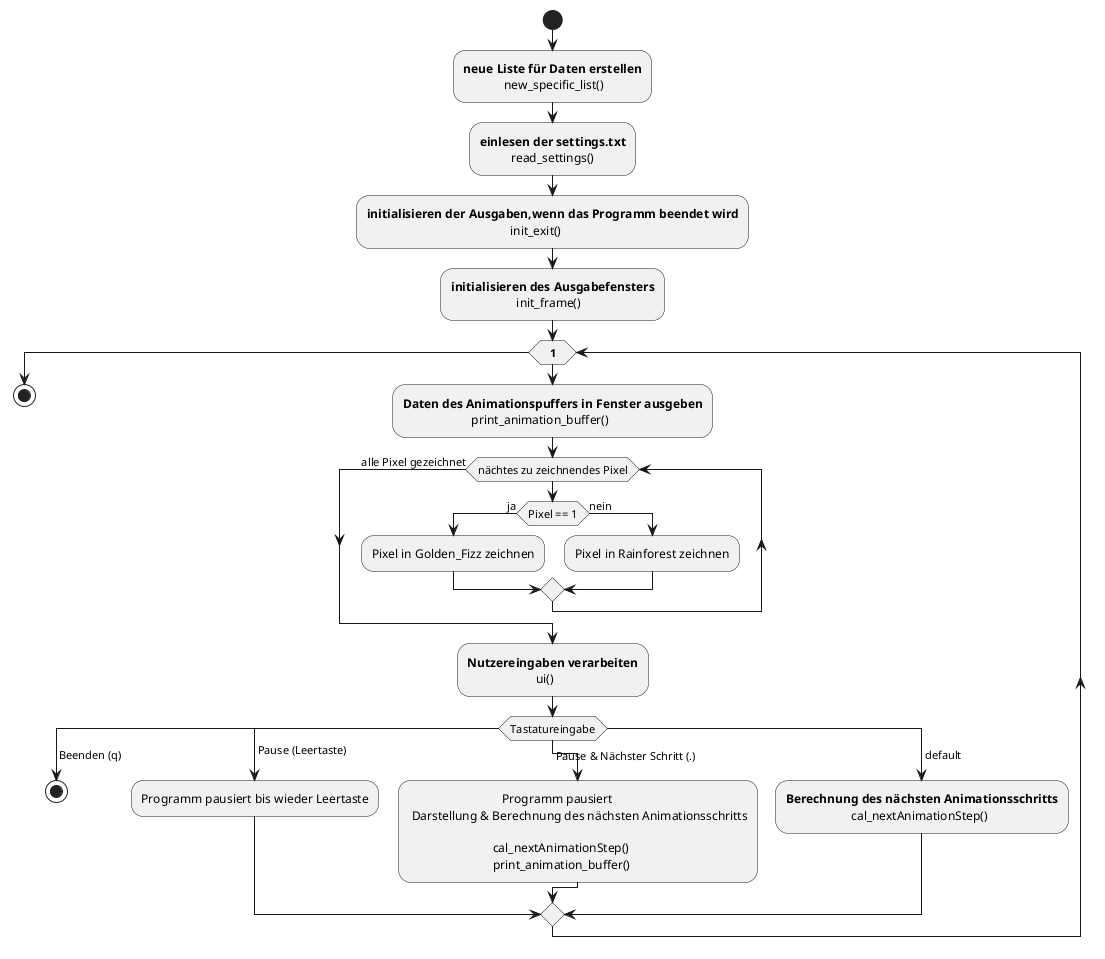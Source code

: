 @startuml
'https://plantuml.com/activity-diagram-beta

start
:**neue Liste für Daten erstellen**
             new_specific_list();
:**einlesen der settings.txt**
          read_settings();
:**initialisieren der Ausgaben,wenn das Programm beendet wird**
                                              init_exit();
:**initialisieren des Ausgabefensters**
                     init_frame();
while (**1**)
:**Daten des Animationspuffers in Fenster ausgeben**
                      print_animation_buffer();
while(nächtes zu zeichnendes Pixel)

if (Pixel == 1) then (ja)
  :Pixel in Golden_Fizz zeichnen;
  else (nein)
  :Pixel in Rainforest zeichnen;
endif

endwhile(alle Pixel gezeichnet)
:**Nutzereingaben verarbeiten**
                      ui();

switch (Tastatureingabe)
case ( Beenden (q))
  stop
case ( Pause (Leertaste))
  :Programm pausiert bis wieder Leertaste;
case ( Pause & Nächster Schritt (.) )
  :                              Programm pausiert
   Darstellung & Berechnung des nächsten Animationsschritts

                             cal_nextAnimationStep()
                             print_animation_buffer();
case ( default)
  :**Berechnung des nächsten Animationsschritts**
                       cal_nextAnimationStep();

endswitch

endwhile;

stop




@enduml
